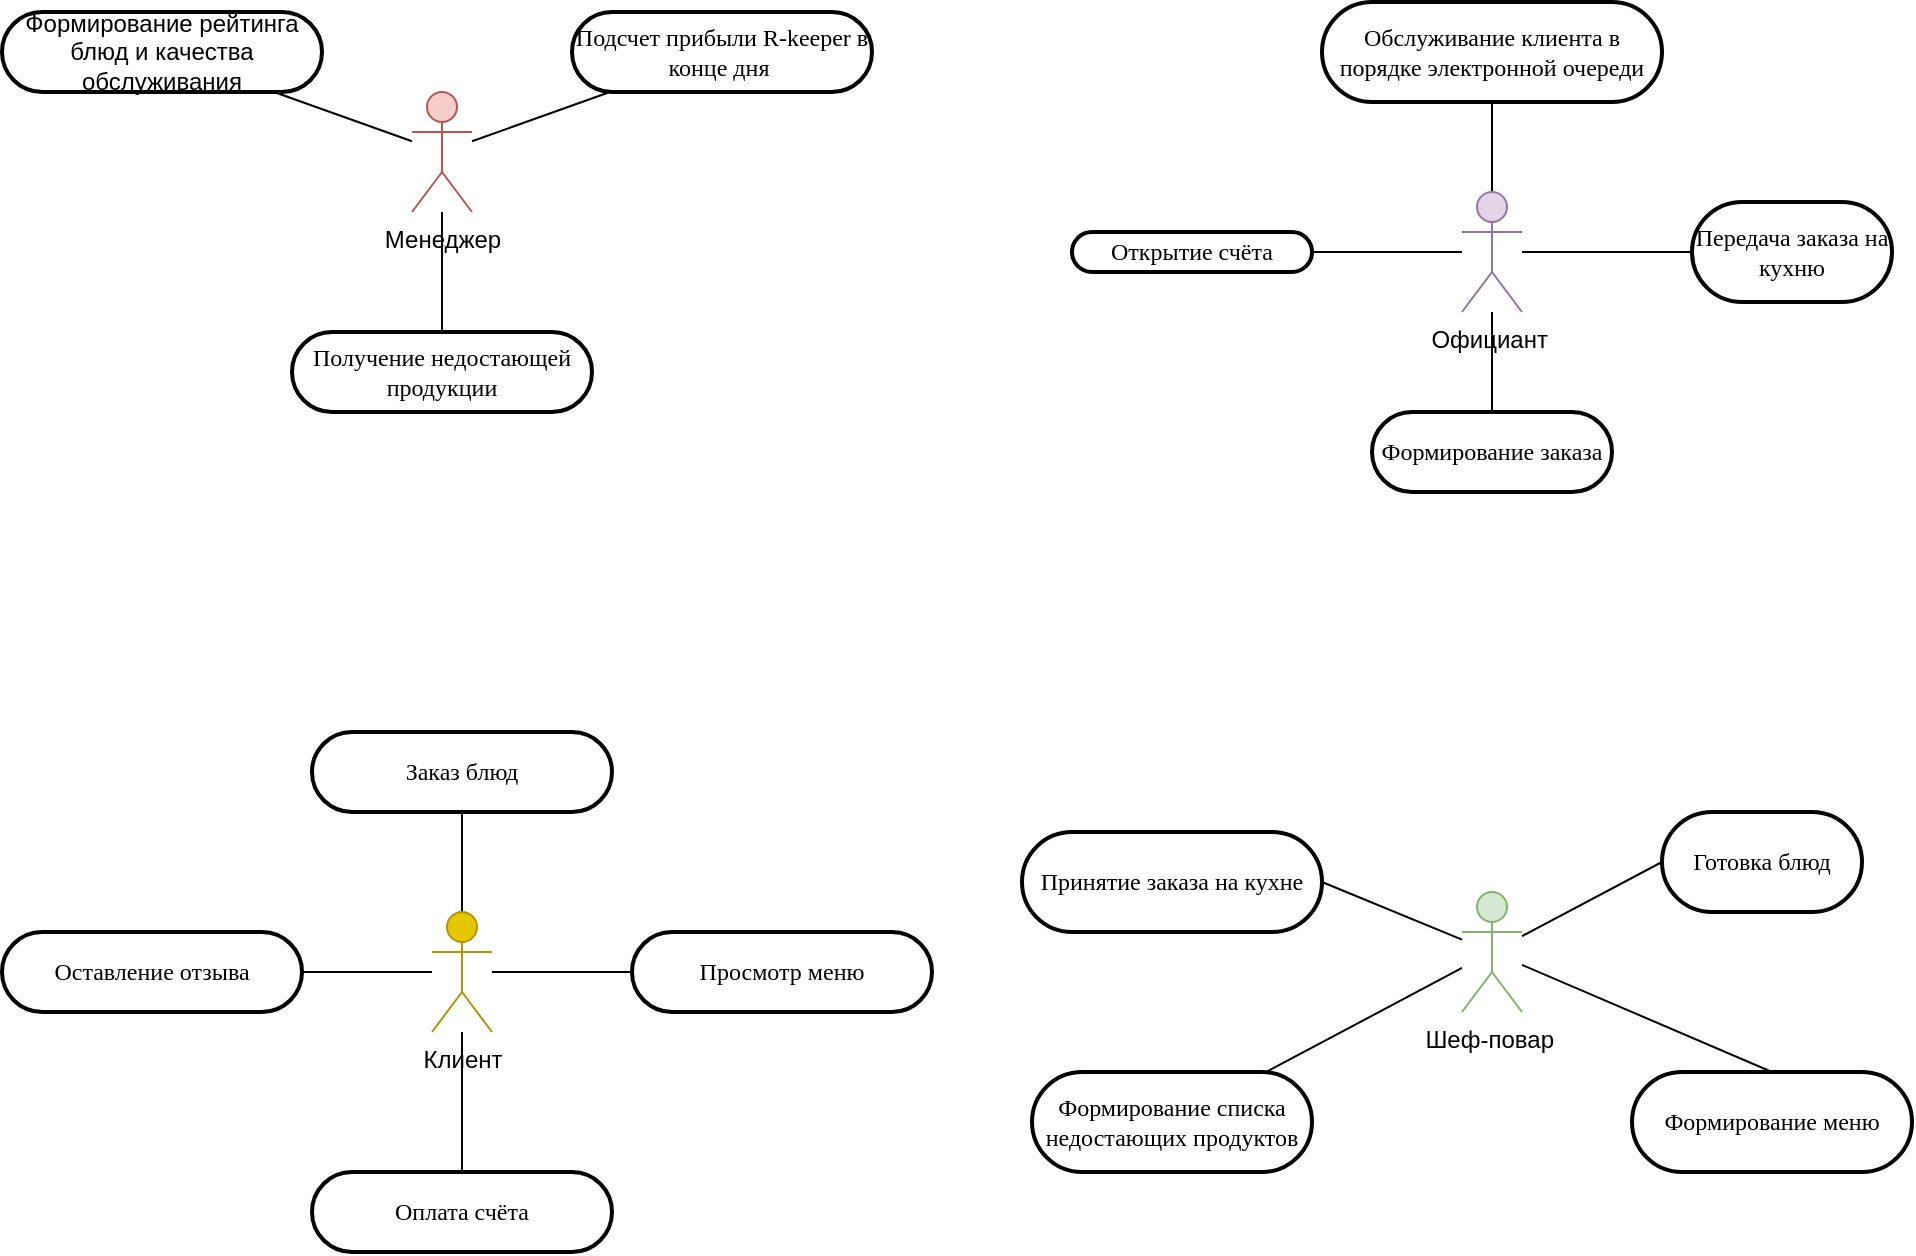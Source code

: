 <mxfile version="15.4.3" type="github">
  <diagram name="Page-1" id="ad52d381-51e7-2e0d-a935-2d0ddd2fd229">
    <mxGraphModel dx="820" dy="477" grid="1" gridSize="10" guides="1" tooltips="1" connect="1" arrows="1" fold="1" page="1" pageScale="1" pageWidth="1100" pageHeight="850" background="none" math="0" shadow="0">
      <root>
        <mxCell id="0" />
        <mxCell id="1" parent="0" />
        <mxCell id="2c924340bb9dbf6c-1" value="&lt;span style=&quot;font-family: &amp;#34;helvetica&amp;#34;&quot;&gt;Формирование рейтинга блюд и качества обслуживания&lt;/span&gt;" style="whiteSpace=wrap;html=1;rounded=1;shadow=0;comic=0;labelBackgroundColor=none;strokeWidth=2;fontFamily=Verdana;fontSize=12;align=center;arcSize=50;" parent="1" vertex="1">
          <mxGeometry x="85" y="110" width="160" height="40" as="geometry" />
        </mxCell>
        <mxCell id="2c924340bb9dbf6c-11" value="Открытие счёта" style="whiteSpace=wrap;html=1;rounded=1;shadow=0;comic=0;labelBackgroundColor=none;strokeWidth=2;fontFamily=Verdana;fontSize=12;align=center;arcSize=50;" parent="1" vertex="1">
          <mxGeometry x="620" y="220" width="120" height="20" as="geometry" />
        </mxCell>
        <mxCell id="2c924340bb9dbf6c-14" value="Обслуживание клиента в порядке электронной очереди" style="whiteSpace=wrap;html=1;rounded=1;shadow=0;comic=0;labelBackgroundColor=none;strokeWidth=2;fontFamily=Verdana;fontSize=12;align=center;arcSize=50;" parent="1" vertex="1">
          <mxGeometry x="745" y="105" width="170" height="50" as="geometry" />
        </mxCell>
        <mxCell id="2c924340bb9dbf6c-18" value="Передача заказа на кухню" style="whiteSpace=wrap;html=1;rounded=1;shadow=0;comic=0;labelBackgroundColor=none;strokeWidth=2;fontFamily=Verdana;fontSize=12;align=center;arcSize=50;" parent="1" vertex="1">
          <mxGeometry x="930" y="205" width="100" height="50" as="geometry" />
        </mxCell>
        <mxCell id="2c924340bb9dbf6c-19" value="Формирование заказа" style="whiteSpace=wrap;html=1;rounded=1;shadow=0;comic=0;labelBackgroundColor=none;strokeWidth=2;fontFamily=Verdana;fontSize=12;align=center;arcSize=50;" parent="1" vertex="1">
          <mxGeometry x="770" y="310" width="120" height="40" as="geometry" />
        </mxCell>
        <mxCell id="2c924340bb9dbf6c-55" value="Подсчет прибыли R-keeper в конце дня&amp;nbsp;" style="whiteSpace=wrap;html=1;rounded=1;shadow=0;comic=0;labelBackgroundColor=none;strokeWidth=2;fontFamily=Verdana;fontSize=12;align=center;arcSize=50;" parent="1" vertex="1">
          <mxGeometry x="370" y="110" width="150" height="40" as="geometry" />
        </mxCell>
        <mxCell id="YYdvZUi9x7q3sWrVz7vb-11" value="" style="edgeStyle=none;orthogonalLoop=1;jettySize=auto;html=1;endArrow=none;endFill=0;strokeColor=default;" parent="1" source="3pCu6Yg-yBueKO-Vz3sY-1" target="2c924340bb9dbf6c-55" edge="1">
          <mxGeometry relative="1" as="geometry" />
        </mxCell>
        <mxCell id="YYdvZUi9x7q3sWrVz7vb-14" style="edgeStyle=none;orthogonalLoop=1;jettySize=auto;html=1;endArrow=none;endFill=0;strokeColor=default;" parent="1" source="3pCu6Yg-yBueKO-Vz3sY-1" target="2c924340bb9dbf6c-1" edge="1">
          <mxGeometry relative="1" as="geometry" />
        </mxCell>
        <mxCell id="U8Jbh1e3QffMbMuOMiOq-2" style="rounded=0;orthogonalLoop=1;jettySize=auto;html=1;entryX=0.5;entryY=0;entryDx=0;entryDy=0;startArrow=none;startFill=0;endArrow=none;endFill=0;" edge="1" parent="1" source="3pCu6Yg-yBueKO-Vz3sY-1" target="U8Jbh1e3QffMbMuOMiOq-1">
          <mxGeometry relative="1" as="geometry" />
        </mxCell>
        <mxCell id="3pCu6Yg-yBueKO-Vz3sY-1" value="Менеджер" style="shape=umlActor;verticalLabelPosition=bottom;verticalAlign=top;html=1;outlineConnect=0;fillColor=#f8cecc;strokeColor=#b85450;" parent="1" vertex="1">
          <mxGeometry x="290" y="150" width="30" height="60" as="geometry" />
        </mxCell>
        <mxCell id="YYdvZUi9x7q3sWrVz7vb-3" style="edgeStyle=none;orthogonalLoop=1;jettySize=auto;html=1;endArrow=none;endFill=0;strokeColor=default;" parent="1" source="3pCu6Yg-yBueKO-Vz3sY-8" target="2c924340bb9dbf6c-14" edge="1">
          <mxGeometry relative="1" as="geometry" />
        </mxCell>
        <mxCell id="YYdvZUi9x7q3sWrVz7vb-4" style="edgeStyle=none;orthogonalLoop=1;jettySize=auto;html=1;endArrow=none;endFill=0;strokeColor=default;" parent="1" source="3pCu6Yg-yBueKO-Vz3sY-8" target="2c924340bb9dbf6c-11" edge="1">
          <mxGeometry relative="1" as="geometry" />
        </mxCell>
        <mxCell id="YYdvZUi9x7q3sWrVz7vb-5" style="edgeStyle=none;orthogonalLoop=1;jettySize=auto;html=1;endArrow=none;endFill=0;strokeColor=default;" parent="1" source="3pCu6Yg-yBueKO-Vz3sY-8" target="2c924340bb9dbf6c-19" edge="1">
          <mxGeometry relative="1" as="geometry" />
        </mxCell>
        <mxCell id="YYdvZUi9x7q3sWrVz7vb-6" style="edgeStyle=none;orthogonalLoop=1;jettySize=auto;html=1;endArrow=none;endFill=0;strokeColor=default;" parent="1" source="3pCu6Yg-yBueKO-Vz3sY-8" target="2c924340bb9dbf6c-18" edge="1">
          <mxGeometry relative="1" as="geometry" />
        </mxCell>
        <mxCell id="3pCu6Yg-yBueKO-Vz3sY-8" value="Официант&amp;nbsp;" style="shape=umlActor;verticalLabelPosition=bottom;verticalAlign=top;html=1;outlineConnect=0;fillColor=#e1d5e7;strokeColor=#9673a6;" parent="1" vertex="1">
          <mxGeometry x="815" y="200" width="30" height="60" as="geometry" />
        </mxCell>
        <mxCell id="YYdvZUi9x7q3sWrVz7vb-7" value="" style="edgeStyle=none;orthogonalLoop=1;jettySize=auto;html=1;endArrow=none;endFill=0;strokeColor=default;" parent="1" source="3pCu6Yg-yBueKO-Vz3sY-15" target="3pCu6Yg-yBueKO-Vz3sY-18" edge="1">
          <mxGeometry relative="1" as="geometry" />
        </mxCell>
        <mxCell id="YYdvZUi9x7q3sWrVz7vb-8" value="" style="edgeStyle=none;orthogonalLoop=1;jettySize=auto;html=1;endArrow=none;endFill=0;strokeColor=default;" parent="1" source="3pCu6Yg-yBueKO-Vz3sY-15" target="3pCu6Yg-yBueKO-Vz3sY-20" edge="1">
          <mxGeometry relative="1" as="geometry" />
        </mxCell>
        <mxCell id="YYdvZUi9x7q3sWrVz7vb-9" value="" style="edgeStyle=none;orthogonalLoop=1;jettySize=auto;html=1;endArrow=none;endFill=0;strokeColor=default;" parent="1" source="3pCu6Yg-yBueKO-Vz3sY-15" target="3pCu6Yg-yBueKO-Vz3sY-17" edge="1">
          <mxGeometry relative="1" as="geometry" />
        </mxCell>
        <mxCell id="YYdvZUi9x7q3sWrVz7vb-10" value="" style="edgeStyle=none;orthogonalLoop=1;jettySize=auto;html=1;endArrow=none;endFill=0;strokeColor=default;" parent="1" source="3pCu6Yg-yBueKO-Vz3sY-15" target="3pCu6Yg-yBueKO-Vz3sY-19" edge="1">
          <mxGeometry relative="1" as="geometry" />
        </mxCell>
        <mxCell id="3pCu6Yg-yBueKO-Vz3sY-15" value="Клиент" style="shape=umlActor;verticalLabelPosition=bottom;verticalAlign=top;html=1;outlineConnect=0;fillColor=#e3c800;strokeColor=#B09500;fontColor=#000000;" parent="1" vertex="1">
          <mxGeometry x="300" y="560" width="30" height="60" as="geometry" />
        </mxCell>
        <mxCell id="3pCu6Yg-yBueKO-Vz3sY-17" value="Заказ блюд" style="whiteSpace=wrap;html=1;rounded=1;shadow=0;comic=0;labelBackgroundColor=none;strokeWidth=2;fontFamily=Verdana;fontSize=12;align=center;arcSize=50;" parent="1" vertex="1">
          <mxGeometry x="240" y="470" width="150" height="40" as="geometry" />
        </mxCell>
        <mxCell id="3pCu6Yg-yBueKO-Vz3sY-18" value="Просмотр меню" style="whiteSpace=wrap;html=1;rounded=1;shadow=0;comic=0;labelBackgroundColor=none;strokeWidth=2;fontFamily=Verdana;fontSize=12;align=center;arcSize=50;" parent="1" vertex="1">
          <mxGeometry x="400" y="570" width="150" height="40" as="geometry" />
        </mxCell>
        <mxCell id="3pCu6Yg-yBueKO-Vz3sY-19" value="Оплата счёта" style="whiteSpace=wrap;html=1;rounded=1;shadow=0;comic=0;labelBackgroundColor=none;strokeWidth=2;fontFamily=Verdana;fontSize=12;align=center;arcSize=50;" parent="1" vertex="1">
          <mxGeometry x="240" y="690" width="150" height="40" as="geometry" />
        </mxCell>
        <mxCell id="3pCu6Yg-yBueKO-Vz3sY-20" value="Оставление отзыва" style="whiteSpace=wrap;html=1;rounded=1;shadow=0;comic=0;labelBackgroundColor=none;strokeWidth=2;fontFamily=Verdana;fontSize=12;align=center;arcSize=50;" parent="1" vertex="1">
          <mxGeometry x="85" y="570" width="150" height="40" as="geometry" />
        </mxCell>
        <mxCell id="U8Jbh1e3QffMbMuOMiOq-1" value="Получение недостающей продукции" style="whiteSpace=wrap;html=1;rounded=1;shadow=0;comic=0;labelBackgroundColor=none;strokeWidth=2;fontFamily=Verdana;fontSize=12;align=center;arcSize=50;" vertex="1" parent="1">
          <mxGeometry x="230" y="270" width="150" height="40" as="geometry" />
        </mxCell>
        <mxCell id="U8Jbh1e3QffMbMuOMiOq-9" style="edgeStyle=none;rounded=0;orthogonalLoop=1;jettySize=auto;html=1;entryX=1;entryY=0.5;entryDx=0;entryDy=0;startArrow=none;startFill=0;endArrow=none;endFill=0;" edge="1" parent="1" source="U8Jbh1e3QffMbMuOMiOq-3" target="U8Jbh1e3QffMbMuOMiOq-6">
          <mxGeometry relative="1" as="geometry" />
        </mxCell>
        <mxCell id="U8Jbh1e3QffMbMuOMiOq-11" value="" style="edgeStyle=none;rounded=0;orthogonalLoop=1;jettySize=auto;html=1;startArrow=none;startFill=0;endArrow=none;endFill=0;" edge="1" parent="1" source="U8Jbh1e3QffMbMuOMiOq-3" target="U8Jbh1e3QffMbMuOMiOq-5">
          <mxGeometry relative="1" as="geometry" />
        </mxCell>
        <mxCell id="U8Jbh1e3QffMbMuOMiOq-13" style="edgeStyle=none;rounded=0;orthogonalLoop=1;jettySize=auto;html=1;entryX=0;entryY=0.5;entryDx=0;entryDy=0;startArrow=none;startFill=0;endArrow=none;endFill=0;" edge="1" parent="1" source="U8Jbh1e3QffMbMuOMiOq-3" target="U8Jbh1e3QffMbMuOMiOq-4">
          <mxGeometry relative="1" as="geometry" />
        </mxCell>
        <mxCell id="U8Jbh1e3QffMbMuOMiOq-15" style="edgeStyle=none;rounded=0;orthogonalLoop=1;jettySize=auto;html=1;entryX=0.5;entryY=0;entryDx=0;entryDy=0;startArrow=none;startFill=0;endArrow=none;endFill=0;" edge="1" parent="1" source="U8Jbh1e3QffMbMuOMiOq-3" target="U8Jbh1e3QffMbMuOMiOq-14">
          <mxGeometry relative="1" as="geometry" />
        </mxCell>
        <mxCell id="U8Jbh1e3QffMbMuOMiOq-3" value="Шеф-повар&amp;nbsp;" style="shape=umlActor;verticalLabelPosition=bottom;verticalAlign=top;html=1;outlineConnect=0;fillColor=#d5e8d4;strokeColor=#82b366;" vertex="1" parent="1">
          <mxGeometry x="815" y="550" width="30" height="60" as="geometry" />
        </mxCell>
        <mxCell id="U8Jbh1e3QffMbMuOMiOq-4" value="Готовка блюд" style="whiteSpace=wrap;html=1;rounded=1;shadow=0;comic=0;labelBackgroundColor=none;strokeWidth=2;fontFamily=Verdana;fontSize=12;align=center;arcSize=50;" vertex="1" parent="1">
          <mxGeometry x="915" y="510" width="100" height="50" as="geometry" />
        </mxCell>
        <mxCell id="U8Jbh1e3QffMbMuOMiOq-5" value="Формирование списка недостающих продуктов" style="whiteSpace=wrap;html=1;rounded=1;shadow=0;comic=0;labelBackgroundColor=none;strokeWidth=2;fontFamily=Verdana;fontSize=12;align=center;arcSize=50;" vertex="1" parent="1">
          <mxGeometry x="600" y="640" width="140" height="50" as="geometry" />
        </mxCell>
        <mxCell id="U8Jbh1e3QffMbMuOMiOq-6" value="Принятие заказа на кухне" style="whiteSpace=wrap;html=1;rounded=1;shadow=0;comic=0;labelBackgroundColor=none;strokeWidth=2;fontFamily=Verdana;fontSize=12;align=center;arcSize=50;" vertex="1" parent="1">
          <mxGeometry x="595" y="520" width="150" height="50" as="geometry" />
        </mxCell>
        <mxCell id="U8Jbh1e3QffMbMuOMiOq-14" value="Формирование меню" style="whiteSpace=wrap;html=1;rounded=1;shadow=0;comic=0;labelBackgroundColor=none;strokeWidth=2;fontFamily=Verdana;fontSize=12;align=center;arcSize=50;" vertex="1" parent="1">
          <mxGeometry x="900" y="640" width="140" height="50" as="geometry" />
        </mxCell>
      </root>
    </mxGraphModel>
  </diagram>
</mxfile>
